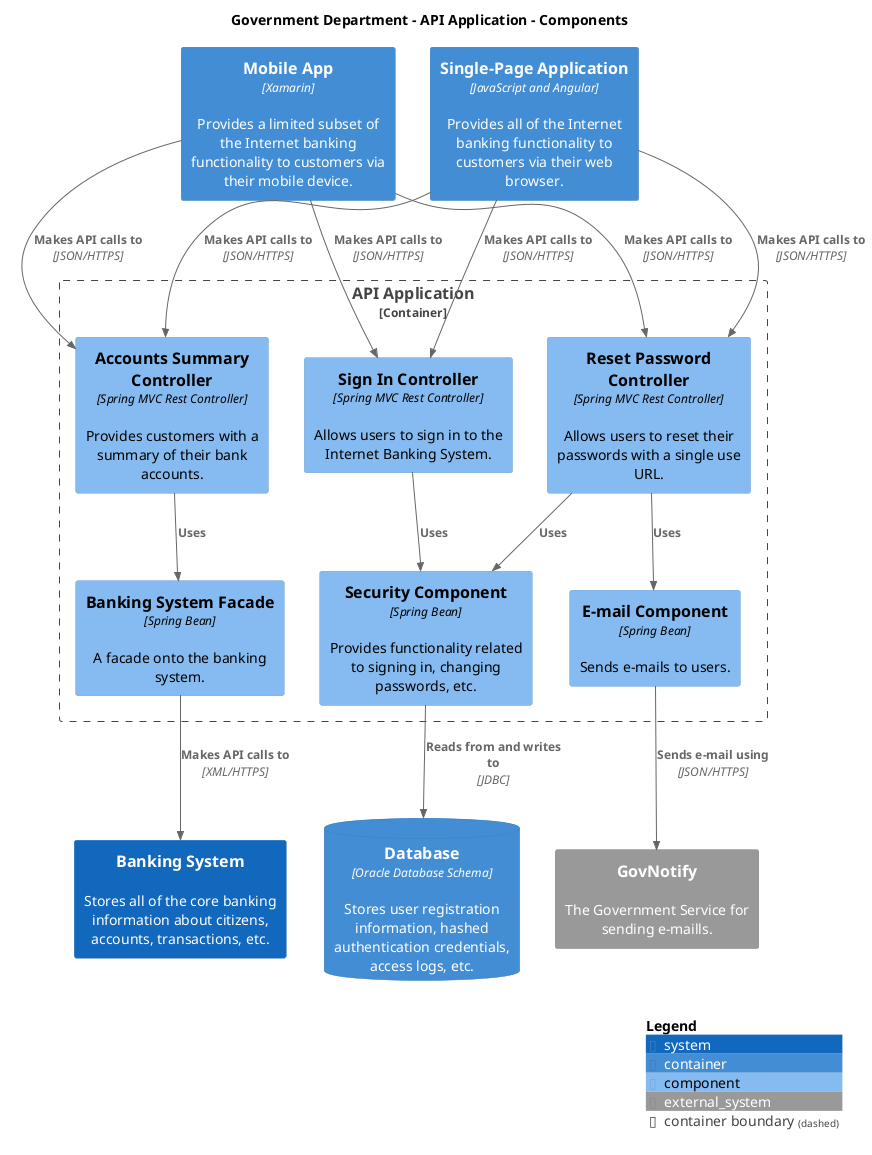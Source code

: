 @startuml
set separator none
title Government Department - API Application - Components

top to bottom direction

!include <C4/C4>
!include <C4/C4_Context>
!include <C4/C4_Container>
!include <C4/C4_Component>

System_Ext(GovNotify, "GovNotify", $descr="The Government Service for sending e-maills.", $tags="", $link="")
System(BankingSystem, "Banking System", $descr="Stores all of the core banking information about citizens, accounts, transactions, etc.", $tags="", $link="")
ContainerDb(GovernmentDepartment.Database, "Database", $techn="Oracle Database Schema", $descr="Stores user registration information, hashed authentication credentials, access logs, etc.", $tags="", $link="")
Container(GovernmentDepartment.SinglePageApplication, "Single-Page Application", $techn="JavaScript and Angular", $descr="Provides all of the Internet banking functionality to customers via their web browser.", $tags="", $link="")
Container(GovernmentDepartment.MobileApp, "Mobile App", $techn="Xamarin", $descr="Provides a limited subset of the Internet banking functionality to customers via their mobile device.", $tags="", $link="")

Container_Boundary("GovernmentDepartment.APIApplication_boundary", "API Application", $tags="") {
  Component(GovernmentDepartment.APIApplication.SignInController, "Sign In Controller", $techn="Spring MVC Rest Controller", $descr="Allows users to sign in to the Internet Banking System.", $tags="", $link="")
  Component(GovernmentDepartment.APIApplication.AccountsSummaryController, "Accounts Summary Controller", $techn="Spring MVC Rest Controller", $descr="Provides customers with a summary of their bank accounts.", $tags="", $link="")
  Component(GovernmentDepartment.APIApplication.ResetPasswordController, "Reset Password Controller", $techn="Spring MVC Rest Controller", $descr="Allows users to reset their passwords with a single use URL.", $tags="", $link="")
  Component(GovernmentDepartment.APIApplication.SecurityComponent, "Security Component", $techn="Spring Bean", $descr="Provides functionality related to signing in, changing passwords, etc.", $tags="", $link="")
  Component(GovernmentDepartment.APIApplication.BankingSystemFacade, "Banking System Facade", $techn="Spring Bean", $descr="A facade onto the banking system.", $tags="", $link="")
  Component(GovernmentDepartment.APIApplication.EmailComponent, "E-mail Component", $techn="Spring Bean", $descr="Sends e-mails to users.", $tags="", $link="")
}

Rel_D(GovernmentDepartment.SinglePageApplication, GovernmentDepartment.APIApplication.SignInController, "Makes API calls to", $techn="JSON/HTTPS", $tags="", $link="")
Rel_D(GovernmentDepartment.SinglePageApplication, GovernmentDepartment.APIApplication.AccountsSummaryController, "Makes API calls to", $techn="JSON/HTTPS", $tags="", $link="")
Rel_D(GovernmentDepartment.SinglePageApplication, GovernmentDepartment.APIApplication.ResetPasswordController, "Makes API calls to", $techn="JSON/HTTPS", $tags="", $link="")
Rel_D(GovernmentDepartment.MobileApp, GovernmentDepartment.APIApplication.SignInController, "Makes API calls to", $techn="JSON/HTTPS", $tags="", $link="")
Rel_D(GovernmentDepartment.MobileApp, GovernmentDepartment.APIApplication.AccountsSummaryController, "Makes API calls to", $techn="JSON/HTTPS", $tags="", $link="")
Rel_D(GovernmentDepartment.MobileApp, GovernmentDepartment.APIApplication.ResetPasswordController, "Makes API calls to", $techn="JSON/HTTPS", $tags="", $link="")
Rel_D(GovernmentDepartment.APIApplication.SignInController, GovernmentDepartment.APIApplication.SecurityComponent, "Uses", $techn="", $tags="", $link="")
Rel_D(GovernmentDepartment.APIApplication.AccountsSummaryController, GovernmentDepartment.APIApplication.BankingSystemFacade, "Uses", $techn="", $tags="", $link="")
Rel_D(GovernmentDepartment.APIApplication.ResetPasswordController, GovernmentDepartment.APIApplication.SecurityComponent, "Uses", $techn="", $tags="", $link="")
Rel_D(GovernmentDepartment.APIApplication.ResetPasswordController, GovernmentDepartment.APIApplication.EmailComponent, "Uses", $techn="", $tags="", $link="")
Rel_D(GovernmentDepartment.APIApplication.SecurityComponent, GovernmentDepartment.Database, "Reads from and writes to", $techn="JDBC", $tags="", $link="")
Rel_D(GovernmentDepartment.APIApplication.BankingSystemFacade, BankingSystem, "Makes API calls to", $techn="XML/HTTPS", $tags="", $link="")
Rel_D(GovernmentDepartment.APIApplication.EmailComponent, GovNotify, "Sends e-mail using", $techn="JSON/HTTPS", $tags="", $link="")

SHOW_LEGEND(true)
@enduml